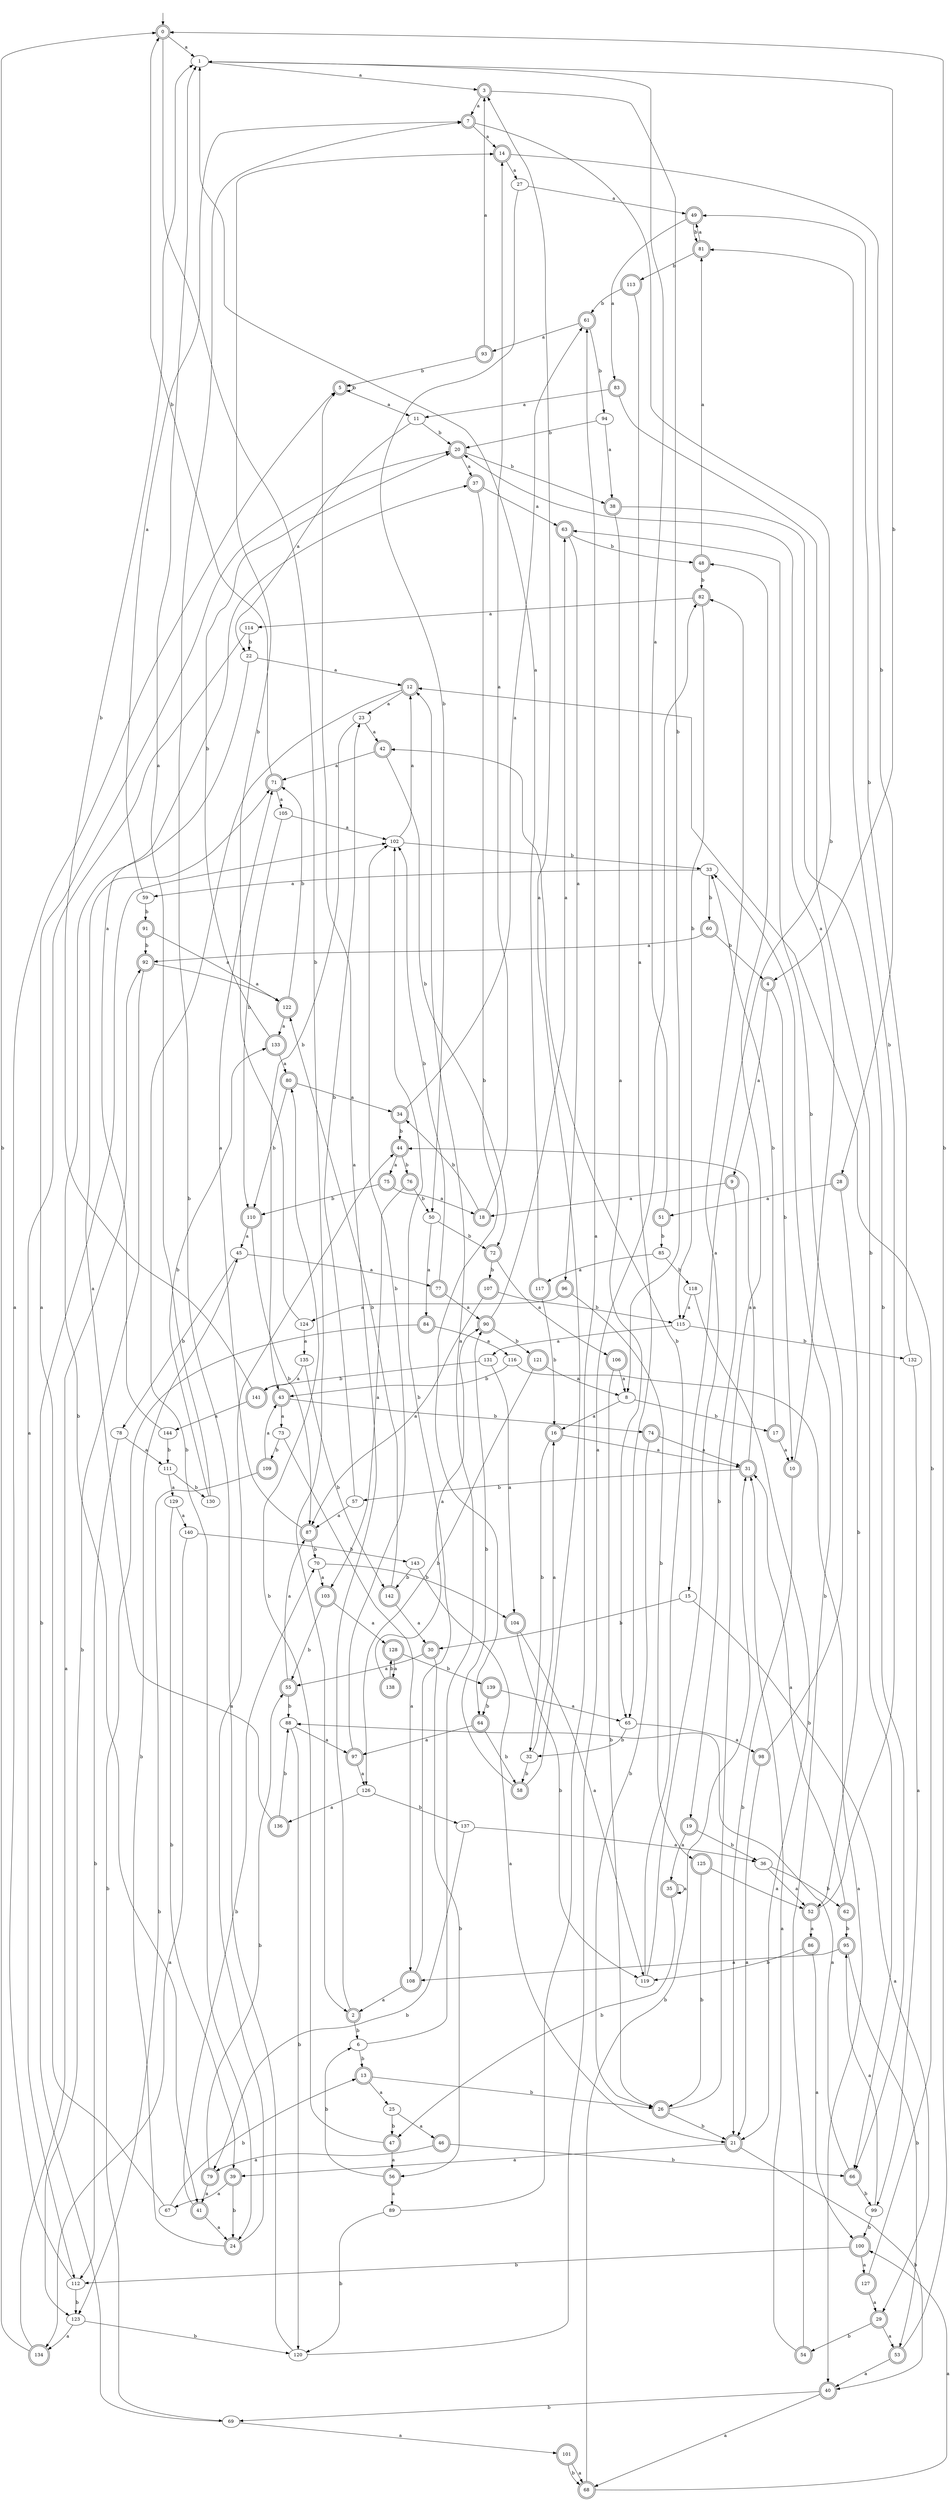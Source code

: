 digraph RandomDFA {
  __start0 [label="", shape=none];
  __start0 -> 0 [label=""];
  0 [shape=circle] [shape=doublecircle]
  0 -> 1 [label="a"]
  0 -> 2 [label="b"]
  1
  1 -> 3 [label="a"]
  1 -> 4 [label="b"]
  2 [shape=doublecircle]
  2 -> 5 [label="a"]
  2 -> 6 [label="b"]
  3 [shape=doublecircle]
  3 -> 7 [label="a"]
  3 -> 8 [label="b"]
  4 [shape=doublecircle]
  4 -> 9 [label="a"]
  4 -> 10 [label="b"]
  5 [shape=doublecircle]
  5 -> 11 [label="a"]
  5 -> 5 [label="b"]
  6
  6 -> 12 [label="a"]
  6 -> 13 [label="b"]
  7 [shape=doublecircle]
  7 -> 14 [label="a"]
  7 -> 15 [label="b"]
  8
  8 -> 16 [label="a"]
  8 -> 17 [label="b"]
  9 [shape=doublecircle]
  9 -> 18 [label="a"]
  9 -> 19 [label="b"]
  10 [shape=doublecircle]
  10 -> 20 [label="a"]
  10 -> 21 [label="b"]
  11
  11 -> 22 [label="a"]
  11 -> 20 [label="b"]
  12 [shape=doublecircle]
  12 -> 23 [label="a"]
  12 -> 24 [label="b"]
  13 [shape=doublecircle]
  13 -> 25 [label="a"]
  13 -> 26 [label="b"]
  14 [shape=doublecircle]
  14 -> 27 [label="a"]
  14 -> 28 [label="b"]
  15
  15 -> 29 [label="a"]
  15 -> 30 [label="b"]
  16 [shape=doublecircle]
  16 -> 31 [label="a"]
  16 -> 32 [label="b"]
  17 [shape=doublecircle]
  17 -> 10 [label="a"]
  17 -> 33 [label="b"]
  18 [shape=doublecircle]
  18 -> 14 [label="a"]
  18 -> 34 [label="b"]
  19 [shape=doublecircle]
  19 -> 35 [label="a"]
  19 -> 36 [label="b"]
  20 [shape=doublecircle]
  20 -> 37 [label="a"]
  20 -> 38 [label="b"]
  21 [shape=doublecircle]
  21 -> 39 [label="a"]
  21 -> 40 [label="b"]
  22
  22 -> 12 [label="a"]
  22 -> 41 [label="b"]
  23
  23 -> 42 [label="a"]
  23 -> 43 [label="b"]
  24 [shape=doublecircle]
  24 -> 44 [label="a"]
  24 -> 45 [label="b"]
  25
  25 -> 46 [label="a"]
  25 -> 47 [label="b"]
  26 [shape=doublecircle]
  26 -> 48 [label="a"]
  26 -> 21 [label="b"]
  27
  27 -> 49 [label="a"]
  27 -> 50 [label="b"]
  28 [shape=doublecircle]
  28 -> 51 [label="a"]
  28 -> 52 [label="b"]
  29 [shape=doublecircle]
  29 -> 53 [label="a"]
  29 -> 54 [label="b"]
  30 [shape=doublecircle]
  30 -> 55 [label="a"]
  30 -> 56 [label="b"]
  31 [shape=doublecircle]
  31 -> 44 [label="a"]
  31 -> 57 [label="b"]
  32
  32 -> 16 [label="a"]
  32 -> 58 [label="b"]
  33
  33 -> 59 [label="a"]
  33 -> 60 [label="b"]
  34 [shape=doublecircle]
  34 -> 61 [label="a"]
  34 -> 44 [label="b"]
  35 [shape=doublecircle]
  35 -> 35 [label="a"]
  35 -> 47 [label="b"]
  36
  36 -> 52 [label="a"]
  36 -> 62 [label="b"]
  37 [shape=doublecircle]
  37 -> 63 [label="a"]
  37 -> 64 [label="b"]
  38 [shape=doublecircle]
  38 -> 65 [label="a"]
  38 -> 66 [label="b"]
  39 [shape=doublecircle]
  39 -> 67 [label="a"]
  39 -> 24 [label="b"]
  40 [shape=doublecircle]
  40 -> 68 [label="a"]
  40 -> 69 [label="b"]
  41 [shape=doublecircle]
  41 -> 24 [label="a"]
  41 -> 70 [label="b"]
  42 [shape=doublecircle]
  42 -> 71 [label="a"]
  42 -> 72 [label="b"]
  43 [shape=doublecircle]
  43 -> 73 [label="a"]
  43 -> 74 [label="b"]
  44 [shape=doublecircle]
  44 -> 75 [label="a"]
  44 -> 76 [label="b"]
  45
  45 -> 77 [label="a"]
  45 -> 78 [label="b"]
  46 [shape=doublecircle]
  46 -> 79 [label="a"]
  46 -> 66 [label="b"]
  47 [shape=doublecircle]
  47 -> 56 [label="a"]
  47 -> 80 [label="b"]
  48 [shape=doublecircle]
  48 -> 81 [label="a"]
  48 -> 82 [label="b"]
  49 [shape=doublecircle]
  49 -> 83 [label="a"]
  49 -> 81 [label="b"]
  50
  50 -> 84 [label="a"]
  50 -> 72 [label="b"]
  51 [shape=doublecircle]
  51 -> 1 [label="a"]
  51 -> 85 [label="b"]
  52 [shape=doublecircle]
  52 -> 86 [label="a"]
  52 -> 81 [label="b"]
  53 [shape=doublecircle]
  53 -> 40 [label="a"]
  53 -> 0 [label="b"]
  54 [shape=doublecircle]
  54 -> 31 [label="a"]
  54 -> 33 [label="b"]
  55 [shape=doublecircle]
  55 -> 87 [label="a"]
  55 -> 88 [label="b"]
  56 [shape=doublecircle]
  56 -> 89 [label="a"]
  56 -> 6 [label="b"]
  57
  57 -> 87 [label="a"]
  57 -> 23 [label="b"]
  58 [shape=doublecircle]
  58 -> 3 [label="a"]
  58 -> 90 [label="b"]
  59
  59 -> 7 [label="a"]
  59 -> 91 [label="b"]
  60 [shape=doublecircle]
  60 -> 92 [label="a"]
  60 -> 4 [label="b"]
  61 [shape=doublecircle]
  61 -> 93 [label="a"]
  61 -> 94 [label="b"]
  62 [shape=doublecircle]
  62 -> 31 [label="a"]
  62 -> 95 [label="b"]
  63 [shape=doublecircle]
  63 -> 96 [label="a"]
  63 -> 48 [label="b"]
  64 [shape=doublecircle]
  64 -> 97 [label="a"]
  64 -> 58 [label="b"]
  65
  65 -> 98 [label="a"]
  65 -> 32 [label="b"]
  66 [shape=doublecircle]
  66 -> 88 [label="a"]
  66 -> 99 [label="b"]
  67
  67 -> 20 [label="a"]
  67 -> 13 [label="b"]
  68 [shape=doublecircle]
  68 -> 100 [label="a"]
  68 -> 31 [label="b"]
  69
  69 -> 101 [label="a"]
  69 -> 102 [label="b"]
  70
  70 -> 103 [label="a"]
  70 -> 104 [label="b"]
  71 [shape=doublecircle]
  71 -> 105 [label="a"]
  71 -> 0 [label="b"]
  72 [shape=doublecircle]
  72 -> 106 [label="a"]
  72 -> 107 [label="b"]
  73
  73 -> 108 [label="a"]
  73 -> 109 [label="b"]
  74 [shape=doublecircle]
  74 -> 31 [label="a"]
  74 -> 26 [label="b"]
  75 [shape=doublecircle]
  75 -> 18 [label="a"]
  75 -> 110 [label="b"]
  76 [shape=doublecircle]
  76 -> 103 [label="a"]
  76 -> 50 [label="b"]
  77 [shape=doublecircle]
  77 -> 90 [label="a"]
  77 -> 102 [label="b"]
  78
  78 -> 111 [label="a"]
  78 -> 112 [label="b"]
  79 [shape=doublecircle]
  79 -> 41 [label="a"]
  79 -> 55 [label="b"]
  80 [shape=doublecircle]
  80 -> 34 [label="a"]
  80 -> 110 [label="b"]
  81 [shape=doublecircle]
  81 -> 49 [label="a"]
  81 -> 113 [label="b"]
  82 [shape=doublecircle]
  82 -> 114 [label="a"]
  82 -> 115 [label="b"]
  83 [shape=doublecircle]
  83 -> 11 [label="a"]
  83 -> 66 [label="b"]
  84 [shape=doublecircle]
  84 -> 116 [label="a"]
  84 -> 69 [label="b"]
  85
  85 -> 117 [label="a"]
  85 -> 118 [label="b"]
  86 [shape=doublecircle]
  86 -> 100 [label="a"]
  86 -> 119 [label="b"]
  87 [shape=doublecircle]
  87 -> 71 [label="a"]
  87 -> 70 [label="b"]
  88
  88 -> 97 [label="a"]
  88 -> 120 [label="b"]
  89
  89 -> 61 [label="a"]
  89 -> 120 [label="b"]
  90 [shape=doublecircle]
  90 -> 63 [label="a"]
  90 -> 121 [label="b"]
  91 [shape=doublecircle]
  91 -> 122 [label="a"]
  91 -> 92 [label="b"]
  92 [shape=doublecircle]
  92 -> 122 [label="a"]
  92 -> 123 [label="b"]
  93 [shape=doublecircle]
  93 -> 3 [label="a"]
  93 -> 5 [label="b"]
  94
  94 -> 38 [label="a"]
  94 -> 20 [label="b"]
  95 [shape=doublecircle]
  95 -> 108 [label="a"]
  95 -> 53 [label="b"]
  96 [shape=doublecircle]
  96 -> 124 [label="a"]
  96 -> 125 [label="b"]
  97 [shape=doublecircle]
  97 -> 126 [label="a"]
  97 -> 102 [label="b"]
  98 [shape=doublecircle]
  98 -> 21 [label="a"]
  98 -> 63 [label="b"]
  99
  99 -> 95 [label="a"]
  99 -> 100 [label="b"]
  100 [shape=doublecircle]
  100 -> 127 [label="a"]
  100 -> 112 [label="b"]
  101 [shape=doublecircle]
  101 -> 68 [label="a"]
  101 -> 68 [label="b"]
  102
  102 -> 12 [label="a"]
  102 -> 33 [label="b"]
  103 [shape=doublecircle]
  103 -> 128 [label="a"]
  103 -> 55 [label="b"]
  104 [shape=doublecircle]
  104 -> 119 [label="a"]
  104 -> 119 [label="b"]
  105
  105 -> 102 [label="a"]
  105 -> 110 [label="b"]
  106 [shape=doublecircle]
  106 -> 8 [label="a"]
  106 -> 26 [label="b"]
  107 [shape=doublecircle]
  107 -> 87 [label="a"]
  107 -> 115 [label="b"]
  108 [shape=doublecircle]
  108 -> 2 [label="a"]
  108 -> 102 [label="b"]
  109 [shape=doublecircle]
  109 -> 43 [label="a"]
  109 -> 123 [label="b"]
  110 [shape=doublecircle]
  110 -> 45 [label="a"]
  110 -> 87 [label="b"]
  111
  111 -> 129 [label="a"]
  111 -> 130 [label="b"]
  112
  112 -> 5 [label="a"]
  112 -> 123 [label="b"]
  113 [shape=doublecircle]
  113 -> 65 [label="a"]
  113 -> 61 [label="b"]
  114
  114 -> 112 [label="a"]
  114 -> 22 [label="b"]
  115
  115 -> 131 [label="a"]
  115 -> 132 [label="b"]
  116
  116 -> 40 [label="a"]
  116 -> 43 [label="b"]
  117 [shape=doublecircle]
  117 -> 1 [label="a"]
  117 -> 16 [label="b"]
  118
  118 -> 115 [label="a"]
  118 -> 21 [label="b"]
  119
  119 -> 82 [label="a"]
  119 -> 42 [label="b"]
  120
  120 -> 82 [label="a"]
  120 -> 7 [label="b"]
  121 [shape=doublecircle]
  121 -> 8 [label="a"]
  121 -> 126 [label="b"]
  122 [shape=doublecircle]
  122 -> 133 [label="a"]
  122 -> 71 [label="b"]
  123
  123 -> 134 [label="a"]
  123 -> 120 [label="b"]
  124
  124 -> 135 [label="a"]
  124 -> 14 [label="b"]
  125 [shape=doublecircle]
  125 -> 52 [label="a"]
  125 -> 26 [label="b"]
  126
  126 -> 136 [label="a"]
  126 -> 137 [label="b"]
  127 [shape=doublecircle]
  127 -> 29 [label="a"]
  127 -> 12 [label="b"]
  128 [shape=doublecircle]
  128 -> 138 [label="a"]
  128 -> 139 [label="b"]
  129
  129 -> 140 [label="a"]
  129 -> 39 [label="b"]
  130
  130 -> 1 [label="a"]
  130 -> 133 [label="b"]
  131
  131 -> 104 [label="a"]
  131 -> 141 [label="b"]
  132
  132 -> 99 [label="a"]
  132 -> 49 [label="b"]
  133 [shape=doublecircle]
  133 -> 80 [label="a"]
  133 -> 20 [label="b"]
  134 [shape=doublecircle]
  134 -> 92 [label="a"]
  134 -> 0 [label="b"]
  135
  135 -> 141 [label="a"]
  135 -> 142 [label="b"]
  136 [shape=doublecircle]
  136 -> 71 [label="a"]
  136 -> 88 [label="b"]
  137
  137 -> 36 [label="a"]
  137 -> 79 [label="b"]
  138 [shape=doublecircle]
  138 -> 90 [label="a"]
  138 -> 128 [label="b"]
  139 [shape=doublecircle]
  139 -> 65 [label="a"]
  139 -> 64 [label="b"]
  140
  140 -> 134 [label="a"]
  140 -> 143 [label="b"]
  141 [shape=doublecircle]
  141 -> 144 [label="a"]
  141 -> 1 [label="b"]
  142 [shape=doublecircle]
  142 -> 30 [label="a"]
  142 -> 122 [label="b"]
  143
  143 -> 21 [label="a"]
  143 -> 142 [label="b"]
  144
  144 -> 37 [label="a"]
  144 -> 111 [label="b"]
}

